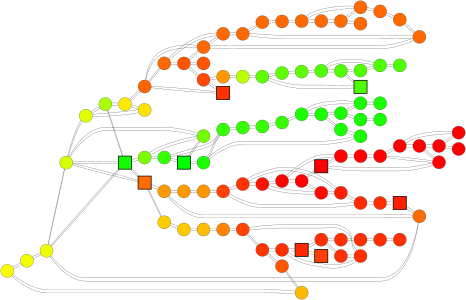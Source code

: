 graph G{
rankdir="LR";
size="10,2";
0 [shape="circle",label="",style=filled,fillcolor="#fffc00",penwidth="1",fixedsize=true,width="1",height="1"];
1 [shape="circle",label="",style=filled,fillcolor="#ff6900",penwidth="1",fixedsize=true,width="1",height="1"];
2 [shape="circle",label="",style=filled,fillcolor="#aaff00",penwidth="1",fixedsize=true,width="1",height="1"];
3 [shape="circle",label="",style=filled,fillcolor="#19ff00",penwidth="1",fixedsize=true,width="1",height="1"];
4 [shape="circle",label="",style=filled,fillcolor="#19ff00",penwidth="1",fixedsize=true,width="1",height="1"];
5 [shape="circle",label="",style=filled,fillcolor="#ff6900",penwidth="1",fixedsize=true,width="1",height="1"];
6 [shape="square",label="",style=filled,fillcolor="#ff1f00",penwidth="4",fixedsize=true,width="1",height="1"];
7 [shape="circle",label="",style=filled,fillcolor="#ffe200",penwidth="1",fixedsize=true,width="1",height="1"];
8 [shape="circle",label="",style=filled,fillcolor="#50ff00",penwidth="1",fixedsize=true,width="1",height="1"];
9 [shape="circle",label="",style=filled,fillcolor="#ff0000",penwidth="1",fixedsize=true,width="1",height="1"];
10 [shape="circle",label="",style=filled,fillcolor="#ff6900",penwidth="1",fixedsize=true,width="1",height="1"];
11 [shape="circle",label="",style=filled,fillcolor="#ff0000",penwidth="1",fixedsize=true,width="1",height="1"];
12 [shape="circle",label="",style=filled,fillcolor="#ff6900",penwidth="1",fixedsize=true,width="1",height="1"];
13 [shape="circle",label="",style=filled,fillcolor="#ff0300",penwidth="1",fixedsize=true,width="1",height="1"];
14 [shape="circle",label="",style=filled,fillcolor="#19ff00",penwidth="1",fixedsize=true,width="1",height="1"];
15 [shape="circle",label="",style=filled,fillcolor="#f0ff00",penwidth="1",fixedsize=true,width="1",height="1"];
16 [shape="circle",label="",style=filled,fillcolor="#ff1100",penwidth="1",fixedsize=true,width="1",height="1"];
17 [shape="circle",label="",style=filled,fillcolor="#ff6900",penwidth="1",fixedsize=true,width="1",height="1"];
18 [shape="circle",label="",style=filled,fillcolor="#ff0000",penwidth="1",fixedsize=true,width="1",height="1"];
19 [shape="circle",label="",style=filled,fillcolor="#ff1e00",penwidth="1",fixedsize=true,width="1",height="1"];
20 [shape="circle",label="",style=filled,fillcolor="#35ff00",penwidth="1",fixedsize=true,width="1",height="1"];
21 [shape="circle",label="",style=filled,fillcolor="#19ff00",penwidth="1",fixedsize=true,width="1",height="1"];
22 [shape="circle",label="",style=filled,fillcolor="#ff6900",penwidth="1",fixedsize=true,width="1",height="1"];
23 [shape="circle",label="",style=filled,fillcolor="#ff0000",penwidth="1",fixedsize=true,width="1",height="1"];
24 [shape="circle",label="",style=filled,fillcolor="#ff0000",penwidth="1",fixedsize=true,width="1",height="1"];
25 [shape="circle",label="",style=filled,fillcolor="#ff5700",penwidth="1",fixedsize=true,width="1",height="1"];
26 [shape="square",label="",style=filled,fillcolor="#00ff00",penwidth="4",fixedsize=true,width="1",height="1"];
27 [shape="circle",label="",style=filled,fillcolor="#ff2f00",penwidth="1",fixedsize=true,width="1",height="1"];
28 [shape="circle",label="",style=filled,fillcolor="#19ff00",penwidth="1",fixedsize=true,width="1",height="1"];
29 [shape="circle",label="",style=filled,fillcolor="#ff2f00",penwidth="1",fixedsize=true,width="1",height="1"];
30 [shape="circle",label="",style=filled,fillcolor="#ff3200",penwidth="1",fixedsize=true,width="1",height="1"];
31 [shape="square",label="",style=filled,fillcolor="#ff0000",penwidth="4",fixedsize=true,width="1",height="1"];
32 [shape="circle",label="",style=filled,fillcolor="#f2ff00",penwidth="1",fixedsize=true,width="1",height="1"];
33 [shape="circle",label="",style=filled,fillcolor="#19ff00",penwidth="1",fixedsize=true,width="1",height="1"];
34 [shape="circle",label="",style=filled,fillcolor="#ff6900",penwidth="1",fixedsize=true,width="1",height="1"];
35 [shape="circle",label="",style=filled,fillcolor="#60ff00",penwidth="1",fixedsize=true,width="1",height="1"];
36 [shape="circle",label="",style=filled,fillcolor="#ff6600",penwidth="1",fixedsize=true,width="1",height="1"];
37 [shape="circle",label="",style=filled,fillcolor="#35ff00",penwidth="1",fixedsize=true,width="1",height="1"];
38 [shape="circle",label="",style=filled,fillcolor="#ff6900",penwidth="1",fixedsize=true,width="1",height="1"];
39 [shape="square",label="",style=filled,fillcolor="#ff2800",penwidth="4",fixedsize=true,width="1",height="1"];
40 [shape="circle",label="",style=filled,fillcolor="#ff5500",penwidth="1",fixedsize=true,width="1",height="1"];
41 [shape="circle",label="",style=filled,fillcolor="#ff2f00",penwidth="1",fixedsize=true,width="1",height="1"];
42 [shape="circle",label="",style=filled,fillcolor="#ff0000",penwidth="1",fixedsize=true,width="1",height="1"];
43 [shape="square",label="",style=filled,fillcolor="#ff6d00",penwidth="4",fixedsize=true,width="1",height="1"];
44 [shape="circle",label="",style=filled,fillcolor="#ff0100",penwidth="1",fixedsize=true,width="1",height="1"];
45 [shape="circle",label="",style=filled,fillcolor="#ff0000",penwidth="1",fixedsize=true,width="1",height="1"];
46 [shape="circle",label="",style=filled,fillcolor="#19ff00",penwidth="1",fixedsize=true,width="1",height="1"];
47 [shape="circle",label="",style=filled,fillcolor="#35ff00",penwidth="1",fixedsize=true,width="1",height="1"];
48 [shape="circle",label="",style=filled,fillcolor="#ff6900",penwidth="1",fixedsize=true,width="1",height="1"];
49 [shape="circle",label="",style=filled,fillcolor="#19ff00",penwidth="1",fixedsize=true,width="1",height="1"];
50 [shape="circle",label="",style=filled,fillcolor="#ff3000",penwidth="1",fixedsize=true,width="1",height="1"];
51 [shape="circle",label="",style=filled,fillcolor="#ff9a00",penwidth="1",fixedsize=true,width="1",height="1"];
52 [shape="circle",label="",style=filled,fillcolor="#ff4300",penwidth="1",fixedsize=true,width="1",height="1"];
53 [shape="circle",label="",style=filled,fillcolor="#19ff00",penwidth="1",fixedsize=true,width="1",height="1"];
54 [shape="circle",label="",style=filled,fillcolor="#ff9800",penwidth="1",fixedsize=true,width="1",height="1"];
55 [shape="circle",label="",style=filled,fillcolor="#ff6c00",penwidth="1",fixedsize=true,width="1",height="1"];
56 [shape="circle",label="",style=filled,fillcolor="#ff3500",penwidth="1",fixedsize=true,width="1",height="1"];
57 [shape="circle",label="",style=filled,fillcolor="#ff9900",penwidth="1",fixedsize=true,width="1",height="1"];
58 [shape="circle",label="",style=filled,fillcolor="#ff6900",penwidth="1",fixedsize=true,width="1",height="1"];
59 [shape="circle",label="",style=filled,fillcolor="#50ff00",penwidth="1",fixedsize=true,width="1",height="1"];
60 [shape="circle",label="",style=filled,fillcolor="#ff4200",penwidth="1",fixedsize=true,width="1",height="1"];
61 [shape="circle",label="",style=filled,fillcolor="#60ff00",penwidth="1",fixedsize=true,width="1",height="1"];
62 [shape="square",label="",style=filled,fillcolor="#10ff00",penwidth="4",fixedsize=true,width="1",height="1"];
63 [shape="circle",label="",style=filled,fillcolor="#60ff00",penwidth="1",fixedsize=true,width="1",height="1"];
64 [shape="circle",label="",style=filled,fillcolor="#ff2f00",penwidth="1",fixedsize=true,width="1",height="1"];
65 [shape="circle",label="",style=filled,fillcolor="#ff0a00",penwidth="1",fixedsize=true,width="1",height="1"];
66 [shape="circle",label="",style=filled,fillcolor="#ff0000",penwidth="1",fixedsize=true,width="1",height="1"];
67 [shape="circle",label="",style=filled,fillcolor="#50ff00",penwidth="1",fixedsize=true,width="1",height="1"];
68 [shape="circle",label="",style=filled,fillcolor="#d7ff00",penwidth="1",fixedsize=true,width="1",height="1"];
69 [shape="circle",label="",style=filled,fillcolor="#ff6900",penwidth="1",fixedsize=true,width="1",height="1"];
70 [shape="circle",label="",style=filled,fillcolor="#ff2d00",penwidth="1",fixedsize=true,width="1",height="1"];
71 [shape="circle",label="",style=filled,fillcolor="#35ff00",penwidth="1",fixedsize=true,width="1",height="1"];
72 [shape="circle",label="",style=filled,fillcolor="#ffeb00",penwidth="1",fixedsize=true,width="1",height="1"];
73 [shape="circle",label="",style=filled,fillcolor="#ff2a00",penwidth="1",fixedsize=true,width="1",height="1"];
74 [shape="circle",label="",style=filled,fillcolor="#ff3200",penwidth="1",fixedsize=true,width="1",height="1"];
75 [shape="circle",label="",style=filled,fillcolor="#ffca00",penwidth="1",fixedsize=true,width="1",height="1"];
76 [shape="circle",label="",style=filled,fillcolor="#ff9600",penwidth="1",fixedsize=true,width="1",height="1"];
77 [shape="circle",label="",style=filled,fillcolor="#ffbc00",penwidth="1",fixedsize=true,width="1",height="1"];
78 [shape="circle",label="",style=filled,fillcolor="#ff2f00",penwidth="1",fixedsize=true,width="1",height="1"];
79 [shape="circle",label="",style=filled,fillcolor="#ff6900",penwidth="1",fixedsize=true,width="1",height="1"];
80 [shape="circle",label="",style=filled,fillcolor="#ff2f00",penwidth="1",fixedsize=true,width="1",height="1"];
81 [shape="circle",label="",style=filled,fillcolor="#7aff00",penwidth="1",fixedsize=true,width="1",height="1"];
82 [shape="circle",label="",style=filled,fillcolor="#b8ff00",penwidth="1",fixedsize=true,width="1",height="1"];
83 [shape="square",label="",style=filled,fillcolor="#ff3000",penwidth="4",fixedsize=true,width="1",height="1"];
84 [shape="circle",label="",style=filled,fillcolor="#19ff00",penwidth="1",fixedsize=true,width="1",height="1"];
85 [shape="circle",label="",style=filled,fillcolor="#72ff00",penwidth="1",fixedsize=true,width="1",height="1"];
86 [shape="circle",label="",style=filled,fillcolor="#ffb900",penwidth="1",fixedsize=true,width="1",height="1"];
87 [shape="circle",label="",style=filled,fillcolor="#ff6900",penwidth="1",fixedsize=true,width="1",height="1"];
88 [shape="square",label="",style=filled,fillcolor="#ff3f00",penwidth="4",fixedsize=true,width="1",height="1"];
89 [shape="circle",label="",style=filled,fillcolor="#ff6900",penwidth="1",fixedsize=true,width="1",height="1"];
90 [shape="circle",label="",style=filled,fillcolor="#e2ff00",penwidth="1",fixedsize=true,width="1",height="1"];
91 [shape="circle",label="",style=filled,fillcolor="#50ff00",penwidth="1",fixedsize=true,width="1",height="1"];
92 [shape="circle",label="",style=filled,fillcolor="#ff8200",penwidth="1",fixedsize=true,width="1",height="1"];
93 [shape="square",label="",style=filled,fillcolor="#4dff00",penwidth="4",fixedsize=true,width="1",height="1"];
94 [shape="circle",label="",style=filled,fillcolor="#35ff00",penwidth="1",fixedsize=true,width="1",height="1"];
95 [shape="circle",label="",style=filled,fillcolor="#ff4900",penwidth="1",fixedsize=true,width="1",height="1"];
96 [shape="circle",label="",style=filled,fillcolor="#ffcc00",penwidth="1",fixedsize=true,width="1",height="1"];
97 [shape="circle",label="",style=filled,fillcolor="#50ff00",penwidth="1",fixedsize=true,width="1",height="1"];
98 [shape="circle",label="",style=filled,fillcolor="#ff5500",penwidth="1",fixedsize=true,width="1",height="1"];
99 [shape="circle",label="",style=filled,fillcolor="#ff0000",penwidth="1",fixedsize=true,width="1",height="1"];
0 -- 86[dir="none",color="black",penwidth="1"];
0 -- 32[dir="none",color="black",penwidth="1"];
1 -- 12[dir="none",color="black",penwidth="1"];
1 -- 38[dir="none",color="black",penwidth="1"];
1 -- 58[dir="none",color="black",penwidth="1"];
2 -- 72[dir="none",color="black",penwidth="1"];
2 -- 62[dir="none",color="black",penwidth="1"];
2 -- 90[dir="none",color="black",penwidth="1"];
3 -- 84[dir="none",color="black",penwidth="1"];
3 -- 49[dir="none",color="black",penwidth="1"];
3 -- 14[dir="none",color="black",penwidth="1"];
4 -- 84[dir="none",color="black",penwidth="1"];
5 -- 89[dir="none",color="black",penwidth="1"];
5 -- 34[dir="none",color="black",penwidth="1"];
6 -- 70[dir="none",color="black",penwidth="1"];
6 -- 55[dir="none",color="black",penwidth="1"];
7 -- 72[dir="none",color="black",penwidth="1"];
7 -- 90[dir="none",color="black",penwidth="1"];
8 -- 97[dir="none",color="black",penwidth="1"];
9 -- 23[dir="none",color="black",penwidth="1"];
9 -- 99[dir="none",color="black",penwidth="1"];
9 -- 45[dir="none",color="black",penwidth="1"];
10 -- 69[dir="none",color="black",penwidth="1"];
10 -- 17[dir="none",color="black",penwidth="1"];
11 -- 23[dir="none",color="black",penwidth="1"];
11 -- 66[dir="none",color="black",penwidth="1"];
11 -- 99[dir="none",color="black",penwidth="1"];
12 -- 1[dir="none",color="black",penwidth="1"];
12 -- 87[dir="none",color="black",penwidth="1"];
13 -- 16[dir="none",color="black",penwidth="1"];
13 -- 18[dir="none",color="black",penwidth="1"];
13 -- 44[dir="none",color="black",penwidth="1"];
14 -- 53[dir="none",color="black",penwidth="1"];
14 -- 21[dir="none",color="black",penwidth="1"];
14 -- 3[dir="none",color="black",penwidth="1"];
15 -- 32[dir="none",color="black",penwidth="1"];
15 -- 62[dir="none",color="black",penwidth="1"];
15 -- 68[dir="none",color="black",penwidth="1"];
15 -- 55[dir="none",color="black",penwidth="1"];
16 -- 30[dir="none",color="black",penwidth="1"];
16 -- 65[dir="none",color="black",penwidth="1"];
16 -- 13[dir="none",color="black",penwidth="1"];
17 -- 10[dir="none",color="black",penwidth="1"];
17 -- 38[dir="none",color="black",penwidth="1"];
18 -- 13[dir="none",color="black",penwidth="1"];
18 -- 31[dir="none",color="black",penwidth="1"];
18 -- 24[dir="none",color="black",penwidth="1"];
19 -- 73[dir="none",color="black",penwidth="1"];
19 -- 30[dir="none",color="black",penwidth="1"];
19 -- 65[dir="none",color="black",penwidth="1"];
20 -- 71[dir="none",color="black",penwidth="1"];
20 -- 21[dir="none",color="black",penwidth="1"];
21 -- 20[dir="none",color="black",penwidth="1"];
21 -- 84[dir="none",color="black",penwidth="1"];
21 -- 14[dir="none",color="black",penwidth="1"];
22 -- 58[dir="none",color="black",penwidth="1"];
22 -- 98[dir="none",color="black",penwidth="1"];
22 -- 36[dir="none",color="black",penwidth="1"];
23 -- 9[dir="none",color="black",penwidth="1"];
23 -- 42[dir="none",color="black",penwidth="1"];
23 -- 11[dir="none",color="black",penwidth="1"];
24 -- 18[dir="none",color="black",penwidth="1"];
24 -- 45[dir="none",color="black",penwidth="1"];
25 -- 56[dir="none",color="black",penwidth="1"];
25 -- 86[dir="none",color="black",penwidth="1"];
26 -- 85[dir="none",color="black",penwidth="1"];
26 -- 37[dir="none",color="black",penwidth="1"];
26 -- 33[dir="none",color="black",penwidth="1"];
27 -- 39[dir="none",color="black",penwidth="1"];
27 -- 74[dir="none",color="black",penwidth="1"];
27 -- 56[dir="none",color="black",penwidth="1"];
28 -- 49[dir="none",color="black",penwidth="1"];
29 -- 78[dir="none",color="black",penwidth="1"];
29 -- 39[dir="none",color="black",penwidth="1"];
29 -- 50[dir="none",color="black",penwidth="1"];
30 -- 60[dir="none",color="black",penwidth="1"];
30 -- 19[dir="none",color="black",penwidth="1"];
30 -- 16[dir="none",color="black",penwidth="1"];
31 -- 18[dir="none",color="black",penwidth="1"];
31 -- 42[dir="none",color="black",penwidth="1"];
31 -- 44[dir="none",color="black",penwidth="1"];
32 -- 0[dir="none",color="black",penwidth="1"];
32 -- 15[dir="none",color="black",penwidth="1"];
33 -- 26[dir="none",color="black",penwidth="1"];
33 -- 47[dir="none",color="black",penwidth="1"];
33 -- 46[dir="none",color="black",penwidth="1"];
34 -- 5[dir="none",color="black",penwidth="1"];
34 -- 69[dir="none",color="black",penwidth="1"];
34 -- 87[dir="none",color="black",penwidth="1"];
35 -- 61[dir="none",color="black",penwidth="1"];
35 -- 63[dir="none",color="black",penwidth="1"];
36 -- 48[dir="none",color="black",penwidth="1"];
36 -- 72[dir="none",color="black",penwidth="1"];
36 -- 22[dir="none",color="black",penwidth="1"];
36 -- 83[dir="none",color="black",penwidth="1"];
37 -- 81[dir="none",color="black",penwidth="1"];
37 -- 26[dir="none",color="black",penwidth="1"];
37 -- 47[dir="none",color="black",penwidth="1"];
38 -- 17[dir="none",color="black",penwidth="1"];
38 -- 48[dir="none",color="black",penwidth="1"];
38 -- 1[dir="none",color="black",penwidth="1"];
39 -- 88[dir="none",color="black",penwidth="1"];
39 -- 27[dir="none",color="black",penwidth="1"];
39 -- 29[dir="none",color="black",penwidth="1"];
40 -- 98[dir="none",color="black",penwidth="1"];
41 -- 80[dir="none",color="black",penwidth="1"];
41 -- 64[dir="none",color="black",penwidth="1"];
42 -- 31[dir="none",color="black",penwidth="1"];
42 -- 23[dir="none",color="black",penwidth="1"];
42 -- 45[dir="none",color="black",penwidth="1"];
43 -- 62[dir="none",color="black",penwidth="1"];
43 -- 68[dir="none",color="black",penwidth="1"];
43 -- 51[dir="none",color="black",penwidth="1"];
43 -- 96[dir="none",color="black",penwidth="1"];
44 -- 65[dir="none",color="black",penwidth="1"];
44 -- 13[dir="none",color="black",penwidth="1"];
44 -- 31[dir="none",color="black",penwidth="1"];
45 -- 9[dir="none",color="black",penwidth="1"];
45 -- 42[dir="none",color="black",penwidth="1"];
45 -- 24[dir="none",color="black",penwidth="1"];
46 -- 53[dir="none",color="black",penwidth="1"];
46 -- 33[dir="none",color="black",penwidth="1"];
47 -- 94[dir="none",color="black",penwidth="1"];
47 -- 37[dir="none",color="black",penwidth="1"];
47 -- 33[dir="none",color="black",penwidth="1"];
48 -- 38[dir="none",color="black",penwidth="1"];
48 -- 58[dir="none",color="black",penwidth="1"];
48 -- 98[dir="none",color="black",penwidth="1"];
48 -- 36[dir="none",color="black",penwidth="1"];
49 -- 3[dir="none",color="black",penwidth="1"];
49 -- 28[dir="none",color="black",penwidth="1"];
50 -- 74[dir="none",color="black",penwidth="1"];
50 -- 29[dir="none",color="black",penwidth="1"];
51 -- 57[dir="none",color="black",penwidth="1"];
51 -- 55[dir="none",color="black",penwidth="1"];
51 -- 43[dir="none",color="black",penwidth="1"];
52 -- 74[dir="none",color="black",penwidth="1"];
52 -- 56[dir="none",color="black",penwidth="1"];
52 -- 92[dir="none",color="black",penwidth="1"];
53 -- 46[dir="none",color="black",penwidth="1"];
53 -- 14[dir="none",color="black",penwidth="1"];
54 -- 82[dir="none",color="black",penwidth="1"];
54 -- 95[dir="none",color="black",penwidth="1"];
55 -- 15[dir="none",color="black",penwidth="1"];
55 -- 6[dir="none",color="black",penwidth="1"];
55 -- 51[dir="none",color="black",penwidth="1"];
56 -- 27[dir="none",color="black",penwidth="1"];
56 -- 52[dir="none",color="black",penwidth="1"];
56 -- 25[dir="none",color="black",penwidth="1"];
57 -- 76[dir="none",color="black",penwidth="1"];
57 -- 51[dir="none",color="black",penwidth="1"];
58 -- 48[dir="none",color="black",penwidth="1"];
58 -- 22[dir="none",color="black",penwidth="1"];
58 -- 1[dir="none",color="black",penwidth="1"];
59 -- 91[dir="none",color="black",penwidth="1"];
59 -- 93[dir="none",color="black",penwidth="1"];
59 -- 67[dir="none",color="black",penwidth="1"];
60 -- 76[dir="none",color="black",penwidth="1"];
60 -- 73[dir="none",color="black",penwidth="1"];
60 -- 30[dir="none",color="black",penwidth="1"];
61 -- 91[dir="none",color="black",penwidth="1"];
61 -- 35[dir="none",color="black",penwidth="1"];
62 -- 15[dir="none",color="black",penwidth="1"];
62 -- 2[dir="none",color="black",penwidth="1"];
62 -- 81[dir="none",color="black",penwidth="1"];
62 -- 68[dir="none",color="black",penwidth="1"];
62 -- 43[dir="none",color="black",penwidth="1"];
63 -- 93[dir="none",color="black",penwidth="1"];
63 -- 82[dir="none",color="black",penwidth="1"];
63 -- 35[dir="none",color="black",penwidth="1"];
64 -- 41[dir="none",color="black",penwidth="1"];
65 -- 19[dir="none",color="black",penwidth="1"];
65 -- 16[dir="none",color="black",penwidth="1"];
65 -- 44[dir="none",color="black",penwidth="1"];
66 -- 11[dir="none",color="black",penwidth="1"];
67 -- 97[dir="none",color="black",penwidth="1"];
67 -- 59[dir="none",color="black",penwidth="1"];
68 -- 15[dir="none",color="black",penwidth="1"];
68 -- 62[dir="none",color="black",penwidth="1"];
68 -- 85[dir="none",color="black",penwidth="1"];
68 -- 43[dir="none",color="black",penwidth="1"];
68 -- 90[dir="none",color="black",penwidth="1"];
69 -- 89[dir="none",color="black",penwidth="1"];
69 -- 34[dir="none",color="black",penwidth="1"];
69 -- 10[dir="none",color="black",penwidth="1"];
70 -- 6[dir="none",color="black",penwidth="1"];
70 -- 73[dir="none",color="black",penwidth="1"];
71 -- 94[dir="none",color="black",penwidth="1"];
71 -- 20[dir="none",color="black",penwidth="1"];
72 -- 36[dir="none",color="black",penwidth="1"];
72 -- 7[dir="none",color="black",penwidth="1"];
72 -- 2[dir="none",color="black",penwidth="1"];
73 -- 70[dir="none",color="black",penwidth="1"];
73 -- 60[dir="none",color="black",penwidth="1"];
73 -- 19[dir="none",color="black",penwidth="1"];
74 -- 50[dir="none",color="black",penwidth="1"];
74 -- 27[dir="none",color="black",penwidth="1"];
74 -- 52[dir="none",color="black",penwidth="1"];
75 -- 96[dir="none",color="black",penwidth="1"];
75 -- 77[dir="none",color="black",penwidth="1"];
76 -- 57[dir="none",color="black",penwidth="1"];
76 -- 60[dir="none",color="black",penwidth="1"];
77 -- 92[dir="none",color="black",penwidth="1"];
77 -- 75[dir="none",color="black",penwidth="1"];
78 -- 80[dir="none",color="black",penwidth="1"];
78 -- 29[dir="none",color="black",penwidth="1"];
79 -- 89[dir="none",color="black",penwidth="1"];
80 -- 78[dir="none",color="black",penwidth="1"];
80 -- 41[dir="none",color="black",penwidth="1"];
81 -- 62[dir="none",color="black",penwidth="1"];
81 -- 85[dir="none",color="black",penwidth="1"];
81 -- 37[dir="none",color="black",penwidth="1"];
82 -- 63[dir="none",color="black",penwidth="1"];
82 -- 54[dir="none",color="black",penwidth="1"];
83 -- 36[dir="none",color="black",penwidth="1"];
83 -- 95[dir="none",color="black",penwidth="1"];
84 -- 21[dir="none",color="black",penwidth="1"];
84 -- 3[dir="none",color="black",penwidth="1"];
84 -- 4[dir="none",color="black",penwidth="1"];
85 -- 81[dir="none",color="black",penwidth="1"];
85 -- 26[dir="none",color="black",penwidth="1"];
85 -- 68[dir="none",color="black",penwidth="1"];
86 -- 25[dir="none",color="black",penwidth="1"];
86 -- 0[dir="none",color="black",penwidth="1"];
87 -- 34[dir="none",color="black",penwidth="1"];
87 -- 12[dir="none",color="black",penwidth="1"];
88 -- 39[dir="none",color="black",penwidth="1"];
89 -- 79[dir="none",color="black",penwidth="1"];
89 -- 5[dir="none",color="black",penwidth="1"];
89 -- 69[dir="none",color="black",penwidth="1"];
90 -- 7[dir="none",color="black",penwidth="1"];
90 -- 2[dir="none",color="black",penwidth="1"];
90 -- 68[dir="none",color="black",penwidth="1"];
91 -- 97[dir="none",color="black",penwidth="1"];
91 -- 59[dir="none",color="black",penwidth="1"];
91 -- 61[dir="none",color="black",penwidth="1"];
92 -- 52[dir="none",color="black",penwidth="1"];
92 -- 77[dir="none",color="black",penwidth="1"];
93 -- 59[dir="none",color="black",penwidth="1"];
93 -- 63[dir="none",color="black",penwidth="1"];
94 -- 47[dir="none",color="black",penwidth="1"];
94 -- 71[dir="none",color="black",penwidth="1"];
95 -- 54[dir="none",color="black",penwidth="1"];
95 -- 98[dir="none",color="black",penwidth="1"];
95 -- 83[dir="none",color="black",penwidth="1"];
96 -- 43[dir="none",color="black",penwidth="1"];
96 -- 75[dir="none",color="black",penwidth="1"];
97 -- 91[dir="none",color="black",penwidth="1"];
97 -- 67[dir="none",color="black",penwidth="1"];
97 -- 8[dir="none",color="black",penwidth="1"];
98 -- 48[dir="none",color="black",penwidth="1"];
98 -- 95[dir="none",color="black",penwidth="1"];
98 -- 22[dir="none",color="black",penwidth="1"];
98 -- 40[dir="none",color="black",penwidth="1"];
99 -- 9[dir="none",color="black",penwidth="1"];
99 -- 11[dir="none",color="black",penwidth="1"];
}